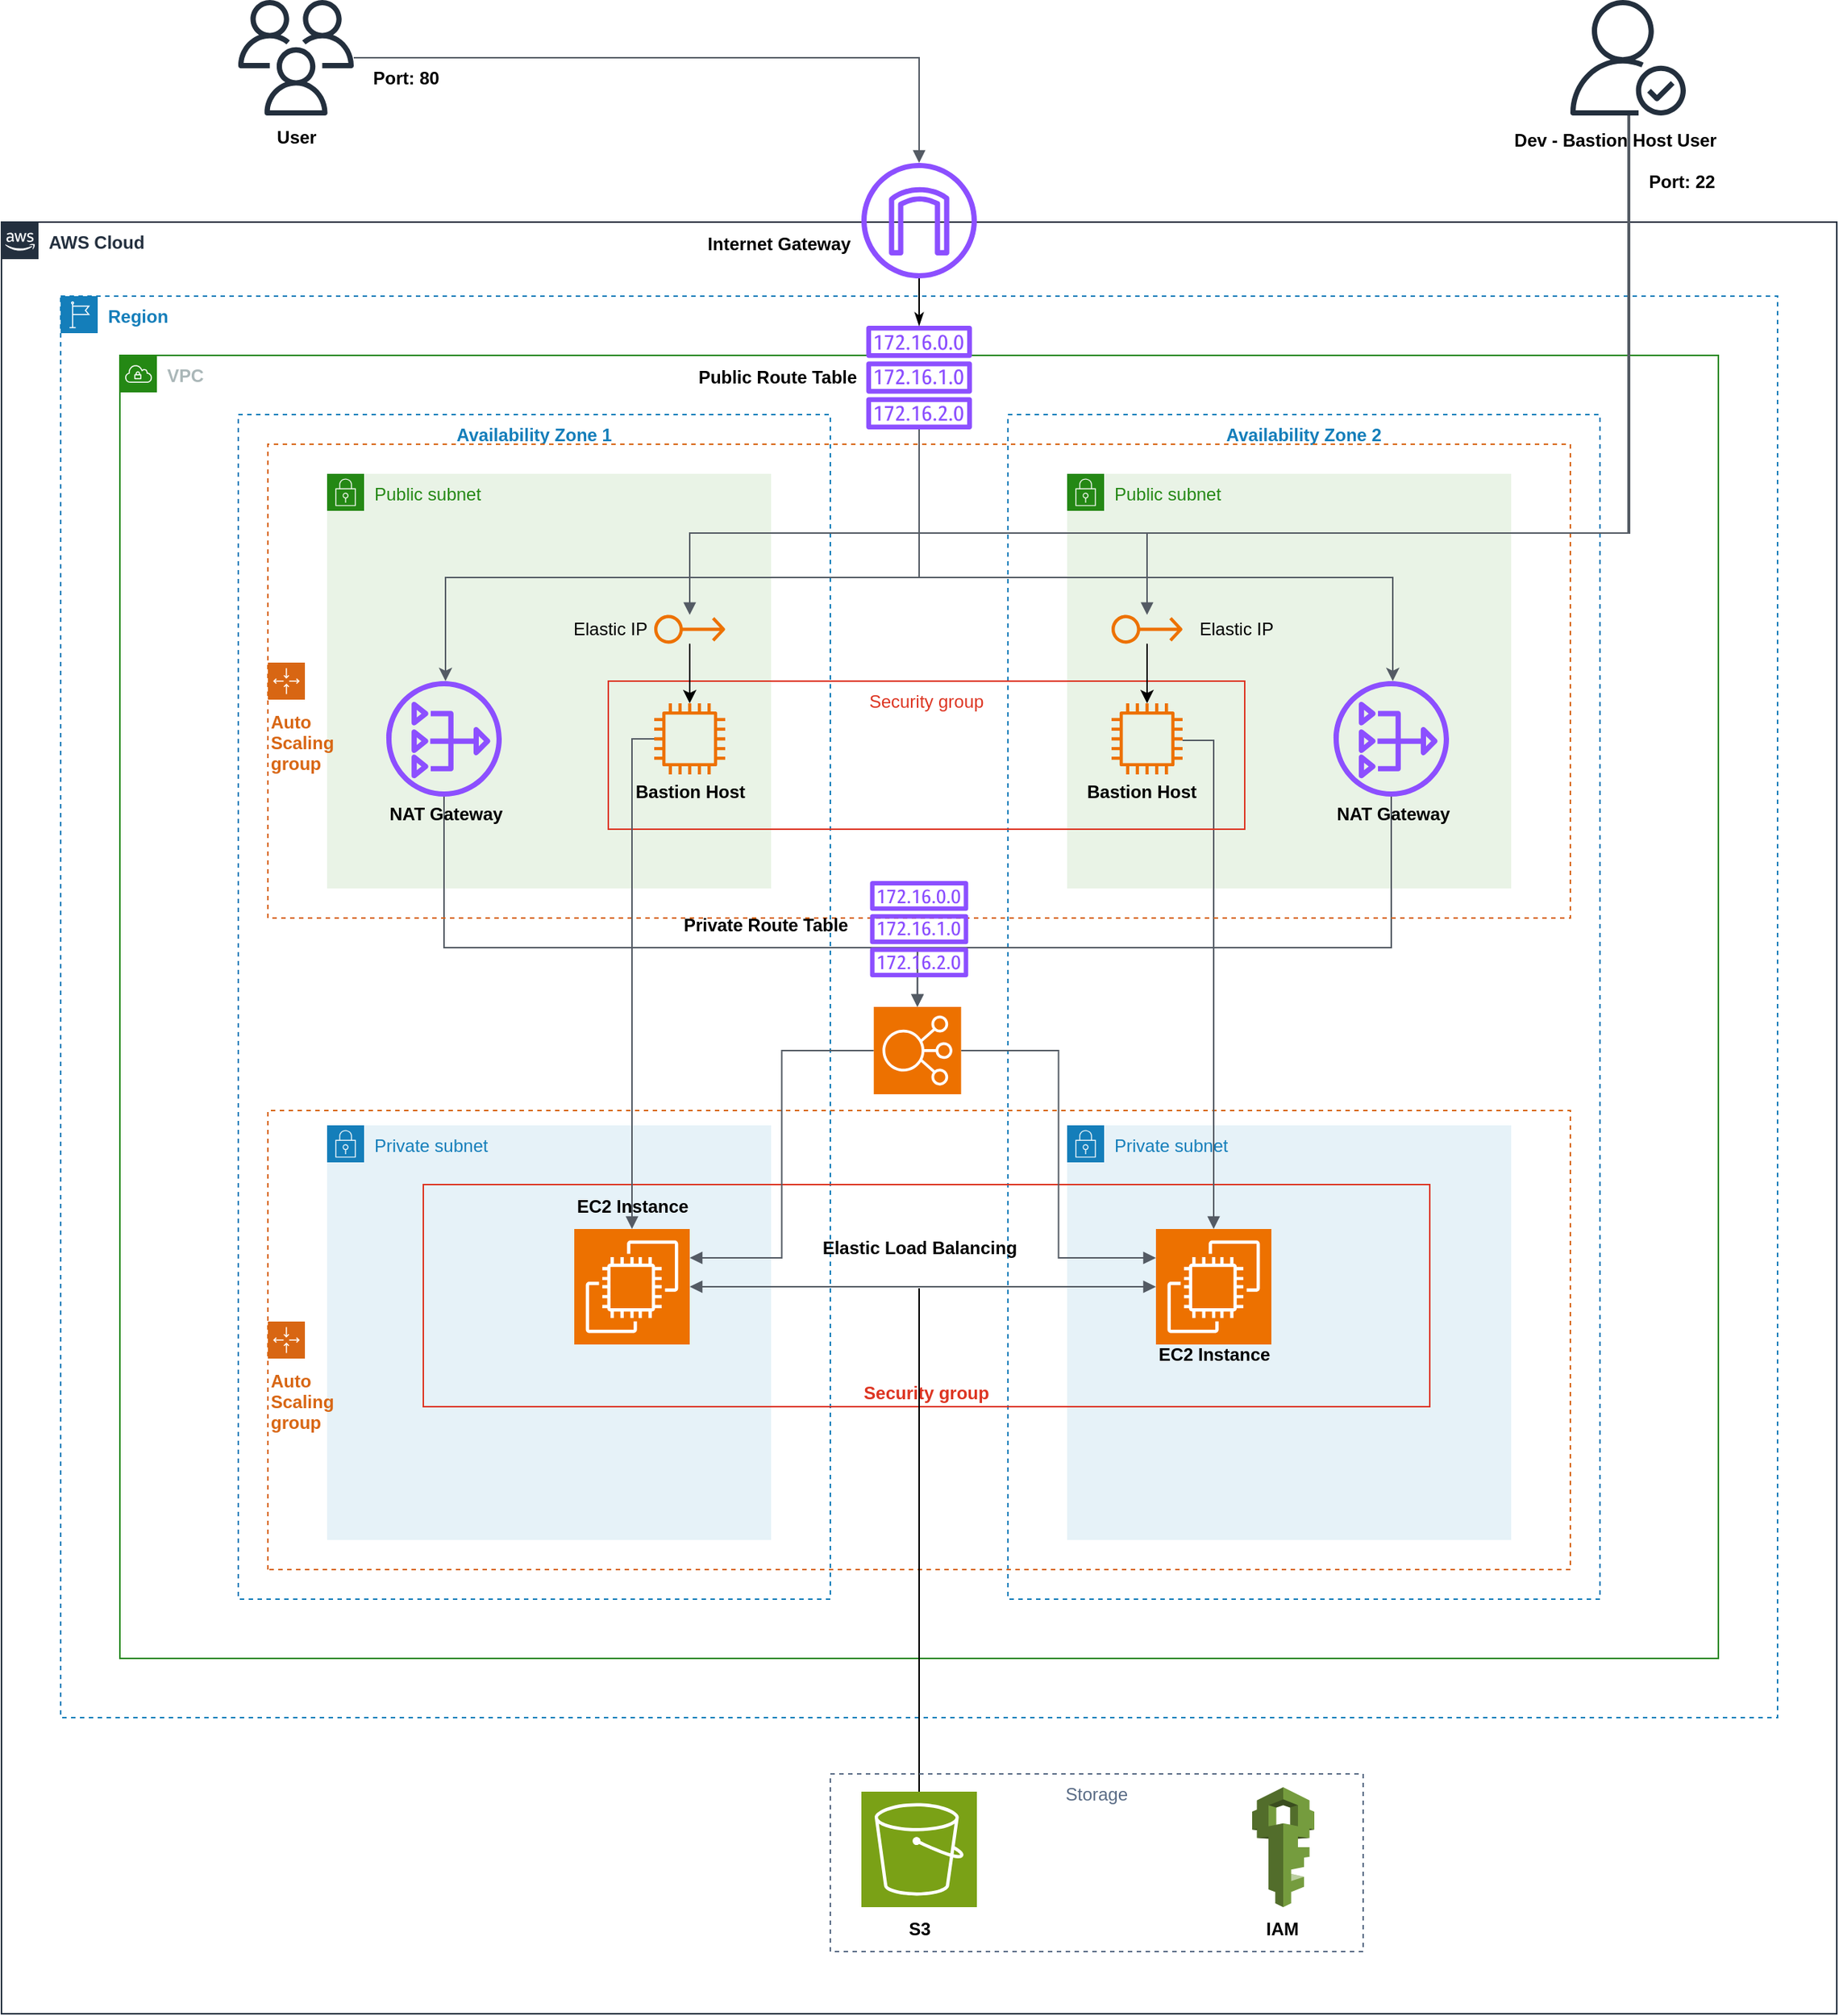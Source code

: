 <mxfile version="21.7.4" type="device">
  <diagram name="Page-1" id="vkGQn7WxQ3L01sFnEOGI">
    <mxGraphModel dx="2293" dy="984" grid="1" gridSize="10" guides="1" tooltips="1" connect="1" arrows="1" fold="1" page="1" pageScale="1" pageWidth="850" pageHeight="1100" math="0" shadow="0">
      <root>
        <mxCell id="0" />
        <mxCell id="1" parent="0" />
        <mxCell id="5cvoMpTRVd37yO0GErrh-1" value="&lt;b&gt;AWS Cloud&lt;/b&gt;" style="points=[[0,0],[0.25,0],[0.5,0],[0.75,0],[1,0],[1,0.25],[1,0.5],[1,0.75],[1,1],[0.75,1],[0.5,1],[0.25,1],[0,1],[0,0.75],[0,0.5],[0,0.25]];outlineConnect=0;gradientColor=none;html=1;whiteSpace=wrap;fontSize=12;fontStyle=0;container=1;pointerEvents=0;collapsible=0;recursiveResize=0;shape=mxgraph.aws4.group;grIcon=mxgraph.aws4.group_aws_cloud_alt;strokeColor=#232F3E;fillColor=none;verticalAlign=top;align=left;spacingLeft=30;fontColor=#232F3E;dashed=0;" vertex="1" parent="1">
          <mxGeometry x="-40" y="150" width="1240" height="1210" as="geometry" />
        </mxCell>
        <mxCell id="5cvoMpTRVd37yO0GErrh-3" value="&lt;b&gt;VPC&lt;/b&gt;" style="points=[[0,0],[0.25,0],[0.5,0],[0.75,0],[1,0],[1,0.25],[1,0.5],[1,0.75],[1,1],[0.75,1],[0.5,1],[0.25,1],[0,1],[0,0.75],[0,0.5],[0,0.25]];outlineConnect=0;gradientColor=none;html=1;whiteSpace=wrap;fontSize=12;fontStyle=0;container=1;pointerEvents=0;collapsible=0;recursiveResize=0;shape=mxgraph.aws4.group;grIcon=mxgraph.aws4.group_vpc;strokeColor=#248814;fillColor=none;verticalAlign=top;align=left;spacingLeft=30;fontColor=#AAB7B8;dashed=0;" vertex="1" parent="5cvoMpTRVd37yO0GErrh-1">
          <mxGeometry x="80" y="90" width="1080" height="880" as="geometry" />
        </mxCell>
        <mxCell id="5cvoMpTRVd37yO0GErrh-11" value="&lt;b&gt;Region&lt;/b&gt;" style="points=[[0,0],[0.25,0],[0.5,0],[0.75,0],[1,0],[1,0.25],[1,0.5],[1,0.75],[1,1],[0.75,1],[0.5,1],[0.25,1],[0,1],[0,0.75],[0,0.5],[0,0.25]];outlineConnect=0;gradientColor=none;html=1;whiteSpace=wrap;fontSize=12;fontStyle=0;container=1;pointerEvents=0;collapsible=0;recursiveResize=0;shape=mxgraph.aws4.group;grIcon=mxgraph.aws4.group_region;strokeColor=#147EBA;fillColor=none;verticalAlign=top;align=left;spacingLeft=30;fontColor=#147EBA;dashed=1;" vertex="1" parent="5cvoMpTRVd37yO0GErrh-1">
          <mxGeometry x="40" y="50" width="1160" height="960" as="geometry" />
        </mxCell>
        <mxCell id="5cvoMpTRVd37yO0GErrh-5" value="&lt;b&gt;Availability Zone 1&lt;/b&gt;" style="fillColor=none;strokeColor=#147EBA;dashed=1;verticalAlign=top;fontStyle=0;fontColor=#147EBA;whiteSpace=wrap;html=1;" vertex="1" parent="5cvoMpTRVd37yO0GErrh-11">
          <mxGeometry x="120" y="80" width="400" height="800" as="geometry" />
        </mxCell>
        <mxCell id="5cvoMpTRVd37yO0GErrh-7" value="Public subnet" style="points=[[0,0],[0.25,0],[0.5,0],[0.75,0],[1,0],[1,0.25],[1,0.5],[1,0.75],[1,1],[0.75,1],[0.5,1],[0.25,1],[0,1],[0,0.75],[0,0.5],[0,0.25]];outlineConnect=0;gradientColor=none;html=1;whiteSpace=wrap;fontSize=12;fontStyle=0;container=1;pointerEvents=0;collapsible=0;recursiveResize=0;shape=mxgraph.aws4.group;grIcon=mxgraph.aws4.group_security_group;grStroke=0;strokeColor=#248814;fillColor=#E9F3E6;verticalAlign=top;align=left;spacingLeft=30;fontColor=#248814;dashed=0;" vertex="1" parent="5cvoMpTRVd37yO0GErrh-11">
          <mxGeometry x="180" y="120" width="300" height="280" as="geometry" />
        </mxCell>
        <mxCell id="5cvoMpTRVd37yO0GErrh-9" value="Private subnet" style="points=[[0,0],[0.25,0],[0.5,0],[0.75,0],[1,0],[1,0.25],[1,0.5],[1,0.75],[1,1],[0.75,1],[0.5,1],[0.25,1],[0,1],[0,0.75],[0,0.5],[0,0.25]];outlineConnect=0;gradientColor=none;html=1;whiteSpace=wrap;fontSize=12;fontStyle=0;container=1;pointerEvents=0;collapsible=0;recursiveResize=0;shape=mxgraph.aws4.group;grIcon=mxgraph.aws4.group_security_group;grStroke=0;strokeColor=#147EBA;fillColor=#E6F2F8;verticalAlign=top;align=left;spacingLeft=30;fontColor=#147EBA;dashed=0;" vertex="1" parent="5cvoMpTRVd37yO0GErrh-11">
          <mxGeometry x="180" y="560" width="300" height="280" as="geometry" />
        </mxCell>
        <mxCell id="5cvoMpTRVd37yO0GErrh-6" value="&lt;b&gt;Availability Zone 2&lt;/b&gt;" style="fillColor=none;strokeColor=#147EBA;dashed=1;verticalAlign=top;fontStyle=0;fontColor=#147EBA;whiteSpace=wrap;html=1;" vertex="1" parent="5cvoMpTRVd37yO0GErrh-11">
          <mxGeometry x="640" y="80" width="400" height="800" as="geometry" />
        </mxCell>
        <mxCell id="5cvoMpTRVd37yO0GErrh-8" value="Public subnet" style="points=[[0,0],[0.25,0],[0.5,0],[0.75,0],[1,0],[1,0.25],[1,0.5],[1,0.75],[1,1],[0.75,1],[0.5,1],[0.25,1],[0,1],[0,0.75],[0,0.5],[0,0.25]];outlineConnect=0;gradientColor=none;html=1;whiteSpace=wrap;fontSize=12;fontStyle=0;container=1;pointerEvents=0;collapsible=0;recursiveResize=0;shape=mxgraph.aws4.group;grIcon=mxgraph.aws4.group_security_group;grStroke=0;strokeColor=#248814;fillColor=#E9F3E6;verticalAlign=top;align=left;spacingLeft=30;fontColor=#248814;dashed=0;" vertex="1" parent="5cvoMpTRVd37yO0GErrh-11">
          <mxGeometry x="680" y="120" width="300" height="280" as="geometry" />
        </mxCell>
        <mxCell id="5cvoMpTRVd37yO0GErrh-28" value="" style="sketch=0;outlineConnect=0;fontColor=#232F3E;gradientColor=none;fillColor=#ED7100;strokeColor=none;dashed=0;verticalLabelPosition=bottom;verticalAlign=top;align=center;html=1;fontSize=12;fontStyle=0;aspect=fixed;pointerEvents=1;shape=mxgraph.aws4.instance2;" vertex="1" parent="5cvoMpTRVd37yO0GErrh-8">
          <mxGeometry x="30" y="155" width="48" height="48" as="geometry" />
        </mxCell>
        <mxCell id="5cvoMpTRVd37yO0GErrh-10" value="Private subnet" style="points=[[0,0],[0.25,0],[0.5,0],[0.75,0],[1,0],[1,0.25],[1,0.5],[1,0.75],[1,1],[0.75,1],[0.5,1],[0.25,1],[0,1],[0,0.75],[0,0.5],[0,0.25]];outlineConnect=0;gradientColor=none;html=1;whiteSpace=wrap;fontSize=12;fontStyle=0;container=1;pointerEvents=0;collapsible=0;recursiveResize=0;shape=mxgraph.aws4.group;grIcon=mxgraph.aws4.group_security_group;grStroke=0;strokeColor=#147EBA;fillColor=#E6F2F8;verticalAlign=top;align=left;spacingLeft=30;fontColor=#147EBA;dashed=0;" vertex="1" parent="5cvoMpTRVd37yO0GErrh-11">
          <mxGeometry x="680" y="560" width="300" height="280" as="geometry" />
        </mxCell>
        <mxCell id="5cvoMpTRVd37yO0GErrh-31" value="" style="sketch=0;points=[[0,0,0],[0.25,0,0],[0.5,0,0],[0.75,0,0],[1,0,0],[0,1,0],[0.25,1,0],[0.5,1,0],[0.75,1,0],[1,1,0],[0,0.25,0],[0,0.5,0],[0,0.75,0],[1,0.25,0],[1,0.5,0],[1,0.75,0]];outlineConnect=0;fontColor=#232F3E;fillColor=#ED7100;strokeColor=#ffffff;dashed=0;verticalLabelPosition=bottom;verticalAlign=top;align=center;html=1;fontSize=12;fontStyle=0;aspect=fixed;shape=mxgraph.aws4.resourceIcon;resIcon=mxgraph.aws4.ec2;" vertex="1" parent="5cvoMpTRVd37yO0GErrh-11">
          <mxGeometry x="347" y="630" width="78" height="78" as="geometry" />
        </mxCell>
        <mxCell id="5cvoMpTRVd37yO0GErrh-32" value="" style="sketch=0;points=[[0,0,0],[0.25,0,0],[0.5,0,0],[0.75,0,0],[1,0,0],[0,1,0],[0.25,1,0],[0.5,1,0],[0.75,1,0],[1,1,0],[0,0.25,0],[0,0.5,0],[0,0.75,0],[1,0.25,0],[1,0.5,0],[1,0.75,0]];outlineConnect=0;fontColor=#232F3E;fillColor=#ED7100;strokeColor=#ffffff;dashed=0;verticalLabelPosition=bottom;verticalAlign=top;align=center;html=1;fontSize=12;fontStyle=0;aspect=fixed;shape=mxgraph.aws4.resourceIcon;resIcon=mxgraph.aws4.ec2;" vertex="1" parent="5cvoMpTRVd37yO0GErrh-11">
          <mxGeometry x="740" y="630" width="78" height="78" as="geometry" />
        </mxCell>
        <mxCell id="5cvoMpTRVd37yO0GErrh-38" value="" style="edgeStyle=orthogonalEdgeStyle;html=1;endArrow=block;elbow=vertical;startArrow=block;startFill=1;endFill=1;strokeColor=#545B64;rounded=0;exitX=1;exitY=0.5;exitDx=0;exitDy=0;exitPerimeter=0;entryX=0;entryY=0.5;entryDx=0;entryDy=0;entryPerimeter=0;" edge="1" parent="5cvoMpTRVd37yO0GErrh-11" source="5cvoMpTRVd37yO0GErrh-31" target="5cvoMpTRVd37yO0GErrh-32">
          <mxGeometry width="100" relative="1" as="geometry">
            <mxPoint x="530" y="660" as="sourcePoint" />
            <mxPoint x="630" y="660" as="targetPoint" />
          </mxGeometry>
        </mxCell>
        <mxCell id="5cvoMpTRVd37yO0GErrh-12" value="&lt;b&gt;&lt;br&gt;&lt;br&gt;&lt;br&gt;&lt;br&gt;Auto &lt;br&gt;Scaling &lt;br&gt;group&lt;/b&gt;" style="points=[[0,0],[0.25,0],[0.5,0],[0.75,0],[1,0],[1,0.25],[1,0.5],[1,0.75],[1,1],[0.75,1],[0.5,1],[0.25,1],[0,1],[0,0.75],[0,0.5],[0,0.25]];outlineConnect=0;gradientColor=none;html=1;whiteSpace=wrap;fontSize=12;fontStyle=0;container=1;pointerEvents=0;collapsible=0;recursiveResize=0;shape=mxgraph.aws4.groupCenter;grIcon=mxgraph.aws4.group_auto_scaling_group;grStroke=1;strokeColor=#D86613;fillColor=none;verticalAlign=middle;align=left;fontColor=#D86613;dashed=1;spacingTop=25;direction=north;" vertex="1" parent="5cvoMpTRVd37yO0GErrh-11">
          <mxGeometry x="140" y="550" width="880" height="310" as="geometry" />
        </mxCell>
        <mxCell id="5cvoMpTRVd37yO0GErrh-93" value="Elastic Load Balancing" style="text;html=1;align=center;verticalAlign=middle;resizable=0;points=[];autosize=1;strokeColor=none;fillColor=none;fontStyle=1" vertex="1" parent="5cvoMpTRVd37yO0GErrh-12">
          <mxGeometry x="365" y="78" width="150" height="30" as="geometry" />
        </mxCell>
        <mxCell id="5cvoMpTRVd37yO0GErrh-13" value="&lt;b&gt;Security group&lt;/b&gt;" style="fillColor=none;strokeColor=#DD3522;verticalAlign=bottom;fontStyle=0;fontColor=#DD3522;whiteSpace=wrap;html=1;direction=north;align=center;" vertex="1" parent="5cvoMpTRVd37yO0GErrh-12">
          <mxGeometry x="105" y="50" width="680" height="150" as="geometry" />
        </mxCell>
        <mxCell id="5cvoMpTRVd37yO0GErrh-39" value="" style="endArrow=none;html=1;rounded=0;exitX=0.5;exitY=0;exitDx=0;exitDy=0;exitPerimeter=0;" edge="1" parent="5cvoMpTRVd37yO0GErrh-11" source="5cvoMpTRVd37yO0GErrh-22">
          <mxGeometry width="50" height="50" relative="1" as="geometry">
            <mxPoint x="520" y="860" as="sourcePoint" />
            <mxPoint x="580" y="670" as="targetPoint" />
          </mxGeometry>
        </mxCell>
        <mxCell id="5cvoMpTRVd37yO0GErrh-16" value="" style="sketch=0;outlineConnect=0;fontColor=#232F3E;gradientColor=none;fillColor=#8C4FFF;strokeColor=none;dashed=0;verticalLabelPosition=bottom;verticalAlign=top;align=center;html=1;fontSize=12;fontStyle=0;aspect=fixed;pointerEvents=1;shape=mxgraph.aws4.nat_gateway;" vertex="1" parent="5cvoMpTRVd37yO0GErrh-11">
          <mxGeometry x="220" y="260" width="78" height="78" as="geometry" />
        </mxCell>
        <mxCell id="5cvoMpTRVd37yO0GErrh-45" value="" style="edgeStyle=orthogonalEdgeStyle;html=1;endArrow=block;elbow=vertical;startArrow=none;endFill=1;strokeColor=#545B64;rounded=0;entryX=0.5;entryY=0;entryDx=0;entryDy=0;entryPerimeter=0;" edge="1" parent="5cvoMpTRVd37yO0GErrh-11" source="5cvoMpTRVd37yO0GErrh-16" target="5cvoMpTRVd37yO0GErrh-94">
          <mxGeometry width="100" relative="1" as="geometry">
            <mxPoint x="370" y="380" as="sourcePoint" />
            <mxPoint x="580" y="480" as="targetPoint" />
            <Array as="points">
              <mxPoint x="259" y="440" />
              <mxPoint x="579" y="440" />
            </Array>
          </mxGeometry>
        </mxCell>
        <mxCell id="5cvoMpTRVd37yO0GErrh-46" value="" style="edgeStyle=orthogonalEdgeStyle;html=1;endArrow=block;elbow=vertical;startArrow=none;endFill=1;strokeColor=#545B64;rounded=0;entryX=0.5;entryY=0;entryDx=0;entryDy=0;entryPerimeter=0;" edge="1" parent="5cvoMpTRVd37yO0GErrh-11" source="5cvoMpTRVd37yO0GErrh-17" target="5cvoMpTRVd37yO0GErrh-94">
          <mxGeometry width="100" relative="1" as="geometry">
            <mxPoint x="790" y="430" as="sourcePoint" />
            <mxPoint x="580" y="490" as="targetPoint" />
            <Array as="points">
              <mxPoint x="899" y="440" />
              <mxPoint x="579" y="440" />
            </Array>
          </mxGeometry>
        </mxCell>
        <mxCell id="5cvoMpTRVd37yO0GErrh-49" value="" style="edgeStyle=orthogonalEdgeStyle;html=1;endArrow=block;elbow=vertical;startArrow=none;endFill=1;strokeColor=#545B64;rounded=0;entryX=0.5;entryY=0;entryDx=0;entryDy=0;entryPerimeter=0;" edge="1" parent="5cvoMpTRVd37yO0GErrh-11" source="5cvoMpTRVd37yO0GErrh-28" target="5cvoMpTRVd37yO0GErrh-32">
          <mxGeometry width="100" relative="1" as="geometry">
            <mxPoint x="820" y="450" as="sourcePoint" />
            <mxPoint x="920" y="450" as="targetPoint" />
            <Array as="points">
              <mxPoint x="779" y="300" />
            </Array>
          </mxGeometry>
        </mxCell>
        <mxCell id="5cvoMpTRVd37yO0GErrh-57" value="EC2 Instance" style="text;html=1;align=center;verticalAlign=middle;resizable=0;points=[];autosize=1;strokeColor=none;fillColor=none;fontStyle=1" vertex="1" parent="5cvoMpTRVd37yO0GErrh-11">
          <mxGeometry x="336" y="600" width="100" height="30" as="geometry" />
        </mxCell>
        <mxCell id="5cvoMpTRVd37yO0GErrh-58" value="EC2 Instance" style="text;html=1;align=center;verticalAlign=middle;resizable=0;points=[];autosize=1;strokeColor=none;fillColor=none;fontStyle=1" vertex="1" parent="5cvoMpTRVd37yO0GErrh-11">
          <mxGeometry x="729" y="700" width="100" height="30" as="geometry" />
        </mxCell>
        <mxCell id="5cvoMpTRVd37yO0GErrh-66" value="" style="edgeStyle=orthogonalEdgeStyle;html=1;endArrow=none;elbow=vertical;startArrow=classic;startFill=1;endFill=0;strokeColor=#545B64;rounded=0;" edge="1" parent="5cvoMpTRVd37yO0GErrh-11" source="5cvoMpTRVd37yO0GErrh-17" target="5cvoMpTRVd37yO0GErrh-71">
          <mxGeometry width="100" relative="1" as="geometry">
            <mxPoint x="779.0" y="205.306" as="sourcePoint" />
            <mxPoint x="580" y="160" as="targetPoint" />
            <Array as="points">
              <mxPoint x="900" y="190" />
              <mxPoint x="580" y="190" />
            </Array>
          </mxGeometry>
        </mxCell>
        <mxCell id="5cvoMpTRVd37yO0GErrh-65" value="" style="edgeStyle=orthogonalEdgeStyle;html=1;endArrow=none;elbow=vertical;startArrow=classic;startFill=1;endFill=0;strokeColor=#545B64;rounded=0;" edge="1" parent="5cvoMpTRVd37yO0GErrh-11" source="5cvoMpTRVd37yO0GErrh-16" target="5cvoMpTRVd37yO0GErrh-71">
          <mxGeometry width="100" relative="1" as="geometry">
            <mxPoint x="386.053" y="210.306" as="sourcePoint" />
            <mxPoint x="580" y="170" as="targetPoint" />
            <Array as="points">
              <mxPoint x="260" y="190" />
              <mxPoint x="580" y="190" />
            </Array>
          </mxGeometry>
        </mxCell>
        <mxCell id="5cvoMpTRVd37yO0GErrh-80" value="Public Route Table" style="text;html=1;align=center;verticalAlign=middle;resizable=0;points=[];autosize=1;strokeColor=none;fillColor=none;fontStyle=1" vertex="1" parent="5cvoMpTRVd37yO0GErrh-11">
          <mxGeometry x="419.35" y="40" width="130" height="30" as="geometry" />
        </mxCell>
        <mxCell id="5cvoMpTRVd37yO0GErrh-71" value="" style="sketch=0;outlineConnect=0;fontColor=#232F3E;gradientColor=none;fillColor=#8C4FFF;strokeColor=none;dashed=0;verticalLabelPosition=bottom;verticalAlign=top;align=center;html=1;fontSize=12;fontStyle=0;aspect=fixed;pointerEvents=1;shape=mxgraph.aws4.route_table;" vertex="1" parent="5cvoMpTRVd37yO0GErrh-11">
          <mxGeometry x="544.08" y="20" width="71.84" height="70" as="geometry" />
        </mxCell>
        <mxCell id="5cvoMpTRVd37yO0GErrh-89" value="&lt;b&gt;&lt;br&gt;&lt;br&gt;&lt;br&gt;&lt;br&gt;Auto &lt;br&gt;Scaling &lt;br&gt;group&lt;/b&gt;" style="points=[[0,0],[0.25,0],[0.5,0],[0.75,0],[1,0],[1,0.25],[1,0.5],[1,0.75],[1,1],[0.75,1],[0.5,1],[0.25,1],[0,1],[0,0.75],[0,0.5],[0,0.25]];outlineConnect=0;gradientColor=none;html=1;whiteSpace=wrap;fontSize=12;fontStyle=0;container=1;pointerEvents=0;collapsible=0;recursiveResize=0;shape=mxgraph.aws4.groupCenter;grIcon=mxgraph.aws4.group_auto_scaling_group;grStroke=1;strokeColor=#D86613;fillColor=none;verticalAlign=middle;align=left;fontColor=#D86613;dashed=1;spacingTop=25;direction=north;" vertex="1" parent="5cvoMpTRVd37yO0GErrh-11">
          <mxGeometry x="140" y="100" width="880" height="320" as="geometry" />
        </mxCell>
        <mxCell id="5cvoMpTRVd37yO0GErrh-142" value="Security group" style="fillColor=none;strokeColor=#DD3522;verticalAlign=top;fontStyle=0;fontColor=#DD3522;whiteSpace=wrap;html=1;" vertex="1" parent="5cvoMpTRVd37yO0GErrh-89">
          <mxGeometry x="230" y="160" width="430" height="100" as="geometry" />
        </mxCell>
        <mxCell id="5cvoMpTRVd37yO0GErrh-50" value="NAT Gateway" style="text;html=1;align=center;verticalAlign=middle;resizable=0;points=[];autosize=1;strokeColor=none;fillColor=none;fontStyle=1" vertex="1" parent="5cvoMpTRVd37yO0GErrh-89">
          <mxGeometry x="70" y="235" width="100" height="30" as="geometry" />
        </mxCell>
        <mxCell id="5cvoMpTRVd37yO0GErrh-67" value="" style="sketch=0;outlineConnect=0;fontColor=#232F3E;gradientColor=none;fillColor=#8C4FFF;strokeColor=none;dashed=0;verticalLabelPosition=bottom;verticalAlign=top;align=center;html=1;fontSize=12;fontStyle=0;aspect=fixed;pointerEvents=1;shape=mxgraph.aws4.route_table;" vertex="1" parent="5cvoMpTRVd37yO0GErrh-89">
          <mxGeometry x="406.65" y="295" width="66.71" height="65" as="geometry" />
        </mxCell>
        <mxCell id="5cvoMpTRVd37yO0GErrh-51" value="NAT Gateway" style="text;html=1;align=center;verticalAlign=middle;resizable=0;points=[];autosize=1;strokeColor=none;fillColor=none;fontStyle=1" vertex="1" parent="5cvoMpTRVd37yO0GErrh-89">
          <mxGeometry x="710" y="235" width="100" height="30" as="geometry" />
        </mxCell>
        <mxCell id="5cvoMpTRVd37yO0GErrh-140" value="" style="sketch=0;outlineConnect=0;fontColor=#232F3E;gradientColor=none;fillColor=#ED7100;strokeColor=none;dashed=0;verticalLabelPosition=bottom;verticalAlign=top;align=center;html=1;fontSize=12;fontStyle=0;aspect=fixed;pointerEvents=1;shape=mxgraph.aws4.instance2;" vertex="1" parent="5cvoMpTRVd37yO0GErrh-89">
          <mxGeometry x="261" y="175" width="48" height="48" as="geometry" />
        </mxCell>
        <mxCell id="5cvoMpTRVd37yO0GErrh-153" value="" style="sketch=0;outlineConnect=0;fontColor=#232F3E;gradientColor=none;fillColor=#ED7100;strokeColor=none;dashed=0;verticalLabelPosition=bottom;verticalAlign=top;align=center;html=1;fontSize=12;fontStyle=0;aspect=fixed;pointerEvents=1;shape=mxgraph.aws4.elastic_ip_address;" vertex="1" parent="5cvoMpTRVd37yO0GErrh-89">
          <mxGeometry x="570" y="115" width="48" height="20" as="geometry" />
        </mxCell>
        <mxCell id="5cvoMpTRVd37yO0GErrh-91" value="" style="edgeStyle=orthogonalEdgeStyle;html=1;endArrow=block;elbow=vertical;startArrow=none;endFill=1;strokeColor=#545B64;rounded=0;entryX=1;entryY=0.25;entryDx=0;entryDy=0;entryPerimeter=0;exitX=0;exitY=0.5;exitDx=0;exitDy=0;exitPerimeter=0;" edge="1" parent="5cvoMpTRVd37yO0GErrh-11" source="5cvoMpTRVd37yO0GErrh-94" target="5cvoMpTRVd37yO0GErrh-31">
          <mxGeometry width="100" relative="1" as="geometry">
            <mxPoint x="551" y="510" as="sourcePoint" />
            <mxPoint x="430" y="550" as="targetPoint" />
          </mxGeometry>
        </mxCell>
        <mxCell id="5cvoMpTRVd37yO0GErrh-92" value="" style="edgeStyle=orthogonalEdgeStyle;html=1;endArrow=block;elbow=vertical;startArrow=none;endFill=1;strokeColor=#545B64;rounded=0;entryX=0;entryY=0.25;entryDx=0;entryDy=0;entryPerimeter=0;exitX=1;exitY=0.5;exitDx=0;exitDy=0;exitPerimeter=0;" edge="1" parent="5cvoMpTRVd37yO0GErrh-11" source="5cvoMpTRVd37yO0GErrh-94" target="5cvoMpTRVd37yO0GErrh-32">
          <mxGeometry width="100" relative="1" as="geometry">
            <mxPoint x="609" y="509" as="sourcePoint" />
            <mxPoint x="435" y="660" as="targetPoint" />
          </mxGeometry>
        </mxCell>
        <mxCell id="5cvoMpTRVd37yO0GErrh-52" value="Bastion Host" style="text;html=1;align=center;verticalAlign=middle;resizable=0;points=[];autosize=1;strokeColor=none;fillColor=none;fontStyle=1" vertex="1" parent="5cvoMpTRVd37yO0GErrh-11">
          <mxGeometry x="680" y="320" width="100" height="30" as="geometry" />
        </mxCell>
        <mxCell id="5cvoMpTRVd37yO0GErrh-17" value="" style="sketch=0;outlineConnect=0;fontColor=#232F3E;gradientColor=none;fillColor=#8C4FFF;strokeColor=none;dashed=0;verticalLabelPosition=bottom;verticalAlign=top;align=center;html=1;fontSize=12;fontStyle=0;aspect=fixed;pointerEvents=1;shape=mxgraph.aws4.nat_gateway;" vertex="1" parent="5cvoMpTRVd37yO0GErrh-11">
          <mxGeometry x="860" y="260" width="78" height="78" as="geometry" />
        </mxCell>
        <mxCell id="5cvoMpTRVd37yO0GErrh-141" value="Bastion Host" style="text;html=1;align=center;verticalAlign=middle;resizable=0;points=[];autosize=1;strokeColor=none;fillColor=none;fontStyle=1" vertex="1" parent="5cvoMpTRVd37yO0GErrh-11">
          <mxGeometry x="375" y="320" width="100" height="30" as="geometry" />
        </mxCell>
        <mxCell id="5cvoMpTRVd37yO0GErrh-70" value="Private Route Table" style="text;html=1;align=center;verticalAlign=middle;resizable=0;points=[];autosize=1;strokeColor=none;fillColor=none;fontStyle=1" vertex="1" parent="5cvoMpTRVd37yO0GErrh-11">
          <mxGeometry x="411.0" y="410" width="130" height="30" as="geometry" />
        </mxCell>
        <mxCell id="5cvoMpTRVd37yO0GErrh-149" value="Elastic IP" style="text;html=1;align=center;verticalAlign=middle;resizable=0;points=[];autosize=1;strokeColor=none;fillColor=none;fontStyle=0" vertex="1" parent="5cvoMpTRVd37yO0GErrh-11">
          <mxGeometry x="336" y="210" width="70" height="30" as="geometry" />
        </mxCell>
        <mxCell id="5cvoMpTRVd37yO0GErrh-150" value="Elastic IP" style="text;html=1;align=center;verticalAlign=middle;resizable=0;points=[];autosize=1;strokeColor=none;fillColor=none;fontStyle=0" vertex="1" parent="5cvoMpTRVd37yO0GErrh-11">
          <mxGeometry x="759" y="210" width="70" height="30" as="geometry" />
        </mxCell>
        <mxCell id="5cvoMpTRVd37yO0GErrh-151" value="" style="edgeStyle=orthogonalEdgeStyle;html=1;endArrow=block;elbow=vertical;startArrow=none;endFill=1;strokeColor=#545B64;rounded=0;entryX=0.5;entryY=0;entryDx=0;entryDy=0;entryPerimeter=0;" edge="1" parent="5cvoMpTRVd37yO0GErrh-11" source="5cvoMpTRVd37yO0GErrh-140" target="5cvoMpTRVd37yO0GErrh-31">
          <mxGeometry width="100" relative="1" as="geometry">
            <mxPoint x="768" y="310" as="sourcePoint" />
            <mxPoint x="789" y="640" as="targetPoint" />
            <Array as="points">
              <mxPoint x="386" y="299" />
            </Array>
          </mxGeometry>
        </mxCell>
        <mxCell id="5cvoMpTRVd37yO0GErrh-155" style="edgeStyle=orthogonalEdgeStyle;rounded=0;orthogonalLoop=1;jettySize=auto;html=1;" edge="1" parent="5cvoMpTRVd37yO0GErrh-11" source="5cvoMpTRVd37yO0GErrh-152" target="5cvoMpTRVd37yO0GErrh-140">
          <mxGeometry relative="1" as="geometry" />
        </mxCell>
        <mxCell id="5cvoMpTRVd37yO0GErrh-152" value="" style="sketch=0;outlineConnect=0;fontColor=#232F3E;gradientColor=none;fillColor=#ED7100;strokeColor=none;dashed=0;verticalLabelPosition=bottom;verticalAlign=top;align=center;html=1;fontSize=12;fontStyle=0;aspect=fixed;pointerEvents=1;shape=mxgraph.aws4.elastic_ip_address;" vertex="1" parent="5cvoMpTRVd37yO0GErrh-11">
          <mxGeometry x="401" y="215" width="48" height="20" as="geometry" />
        </mxCell>
        <mxCell id="5cvoMpTRVd37yO0GErrh-160" style="edgeStyle=orthogonalEdgeStyle;rounded=0;orthogonalLoop=1;jettySize=auto;html=1;" edge="1" parent="5cvoMpTRVd37yO0GErrh-11" source="5cvoMpTRVd37yO0GErrh-153" target="5cvoMpTRVd37yO0GErrh-28">
          <mxGeometry relative="1" as="geometry" />
        </mxCell>
        <mxCell id="5cvoMpTRVd37yO0GErrh-94" value="" style="sketch=0;points=[[0,0,0],[0.25,0,0],[0.5,0,0],[0.75,0,0],[1,0,0],[0,1,0],[0.25,1,0],[0.5,1,0],[0.75,1,0],[1,1,0],[0,0.25,0],[0,0.5,0],[0,0.75,0],[1,0.25,0],[1,0.5,0],[1,0.75,0]];outlineConnect=0;fontColor=#232F3E;fillColor=#ED7100;strokeColor=#ffffff;dashed=0;verticalLabelPosition=bottom;verticalAlign=top;align=center;html=1;fontSize=12;fontStyle=0;aspect=fixed;shape=mxgraph.aws4.resourceIcon;resIcon=mxgraph.aws4.elastic_load_balancing;" vertex="1" parent="5cvoMpTRVd37yO0GErrh-11">
          <mxGeometry x="549.35" y="480" width="59" height="59" as="geometry" />
        </mxCell>
        <mxCell id="5cvoMpTRVd37yO0GErrh-59" value="Internet Gateway" style="text;html=1;align=center;verticalAlign=middle;resizable=0;points=[];autosize=1;strokeColor=none;fillColor=none;fontStyle=1" vertex="1" parent="5cvoMpTRVd37yO0GErrh-1">
          <mxGeometry x="465" width="120" height="30" as="geometry" />
        </mxCell>
        <mxCell id="5cvoMpTRVd37yO0GErrh-35" value="Storage" style="fillColor=none;strokeColor=#5A6C86;dashed=1;verticalAlign=top;fontStyle=0;fontColor=#5A6C86;whiteSpace=wrap;html=1;" vertex="1" parent="5cvoMpTRVd37yO0GErrh-1">
          <mxGeometry x="560" y="1048" width="360" height="120" as="geometry" />
        </mxCell>
        <mxCell id="5cvoMpTRVd37yO0GErrh-63" value="S3" style="text;html=1;align=center;verticalAlign=middle;resizable=0;points=[];autosize=1;strokeColor=none;fillColor=none;fontStyle=1" vertex="1" parent="5cvoMpTRVd37yO0GErrh-1">
          <mxGeometry x="600" y="1138" width="40" height="30" as="geometry" />
        </mxCell>
        <mxCell id="5cvoMpTRVd37yO0GErrh-22" value="" style="sketch=0;points=[[0,0,0],[0.25,0,0],[0.5,0,0],[0.75,0,0],[1,0,0],[0,1,0],[0.25,1,0],[0.5,1,0],[0.75,1,0],[1,1,0],[0,0.25,0],[0,0.5,0],[0,0.75,0],[1,0.25,0],[1,0.5,0],[1,0.75,0]];outlineConnect=0;fontColor=#232F3E;fillColor=#7AA116;strokeColor=#ffffff;dashed=0;verticalLabelPosition=bottom;verticalAlign=top;align=center;html=1;fontSize=12;fontStyle=0;aspect=fixed;shape=mxgraph.aws4.resourceIcon;resIcon=mxgraph.aws4.s3;" vertex="1" parent="5cvoMpTRVd37yO0GErrh-1">
          <mxGeometry x="581" y="1060" width="78" height="78" as="geometry" />
        </mxCell>
        <mxCell id="5cvoMpTRVd37yO0GErrh-34" value="" style="outlineConnect=0;dashed=0;verticalLabelPosition=bottom;verticalAlign=top;align=center;html=1;shape=mxgraph.aws3.iam;fillColor=#759C3E;gradientColor=none;" vertex="1" parent="5cvoMpTRVd37yO0GErrh-1">
          <mxGeometry x="845" y="1057" width="42" height="81" as="geometry" />
        </mxCell>
        <mxCell id="5cvoMpTRVd37yO0GErrh-64" value="IAM" style="text;html=1;align=center;verticalAlign=middle;resizable=0;points=[];autosize=1;strokeColor=none;fillColor=none;fontStyle=1" vertex="1" parent="5cvoMpTRVd37yO0GErrh-1">
          <mxGeometry x="840" y="1138" width="50" height="30" as="geometry" />
        </mxCell>
        <mxCell id="5cvoMpTRVd37yO0GErrh-14" value="" style="sketch=0;outlineConnect=0;fontColor=#232F3E;gradientColor=none;fillColor=#232F3D;strokeColor=none;dashed=0;verticalLabelPosition=bottom;verticalAlign=top;align=center;html=1;fontSize=12;fontStyle=0;aspect=fixed;pointerEvents=1;shape=mxgraph.aws4.users;" vertex="1" parent="1">
          <mxGeometry x="120" width="78" height="78" as="geometry" />
        </mxCell>
        <mxCell id="5cvoMpTRVd37yO0GErrh-44" style="edgeStyle=orthogonalEdgeStyle;rounded=0;orthogonalLoop=1;jettySize=auto;html=1;endArrow=none;endFill=0;entryX=0.5;entryY=0;entryDx=0;entryDy=0;entryPerimeter=0;" edge="1" parent="1" source="5cvoMpTRVd37yO0GErrh-18">
          <mxGeometry relative="1" as="geometry">
            <mxPoint x="580" y="210" as="targetPoint" />
          </mxGeometry>
        </mxCell>
        <mxCell id="5cvoMpTRVd37yO0GErrh-18" value="" style="sketch=0;outlineConnect=0;fontColor=#232F3E;gradientColor=none;fillColor=#8C4FFF;strokeColor=none;dashed=0;verticalLabelPosition=bottom;verticalAlign=top;align=center;html=1;fontSize=12;fontStyle=0;aspect=fixed;pointerEvents=1;shape=mxgraph.aws4.internet_gateway;" vertex="1" parent="1">
          <mxGeometry x="541" y="110" width="78" height="78" as="geometry" />
        </mxCell>
        <mxCell id="5cvoMpTRVd37yO0GErrh-41" value="" style="edgeStyle=orthogonalEdgeStyle;html=1;endArrow=block;elbow=vertical;startArrow=none;endFill=1;strokeColor=#545B64;rounded=0;" edge="1" parent="1" source="5cvoMpTRVd37yO0GErrh-14" target="5cvoMpTRVd37yO0GErrh-18">
          <mxGeometry width="100" relative="1" as="geometry">
            <mxPoint x="230" y="50" as="sourcePoint" />
            <mxPoint x="330" y="50" as="targetPoint" />
          </mxGeometry>
        </mxCell>
        <mxCell id="5cvoMpTRVd37yO0GErrh-42" value="Port: 80" style="text;html=1;align=center;verticalAlign=middle;resizable=0;points=[];autosize=1;strokeColor=none;fillColor=none;fontStyle=1" vertex="1" parent="1">
          <mxGeometry x="198" y="38" width="70" height="30" as="geometry" />
        </mxCell>
        <mxCell id="5cvoMpTRVd37yO0GErrh-61" value="User" style="text;html=1;align=center;verticalAlign=middle;resizable=0;points=[];autosize=1;strokeColor=none;fillColor=none;fontStyle=1" vertex="1" parent="1">
          <mxGeometry x="134" y="78" width="50" height="30" as="geometry" />
        </mxCell>
        <mxCell id="5cvoMpTRVd37yO0GErrh-83" value="" style="edgeStyle=orthogonalEdgeStyle;rounded=0;orthogonalLoop=1;jettySize=auto;html=1;startArrow=classicThin;startFill=1;endArrow=none;endFill=0;" edge="1" parent="1" source="5cvoMpTRVd37yO0GErrh-71" target="5cvoMpTRVd37yO0GErrh-18">
          <mxGeometry relative="1" as="geometry" />
        </mxCell>
        <mxCell id="5cvoMpTRVd37yO0GErrh-85" value="" style="sketch=0;outlineConnect=0;fontColor=#232F3E;gradientColor=none;fillColor=#232F3D;strokeColor=none;dashed=0;verticalLabelPosition=bottom;verticalAlign=top;align=center;html=1;fontSize=12;fontStyle=0;aspect=fixed;pointerEvents=1;shape=mxgraph.aws4.authenticated_user;" vertex="1" parent="1">
          <mxGeometry x="1020" width="78" height="78" as="geometry" />
        </mxCell>
        <mxCell id="5cvoMpTRVd37yO0GErrh-86" value="Dev - Bastion Host User" style="text;html=1;align=center;verticalAlign=middle;resizable=0;points=[];autosize=1;strokeColor=none;fillColor=none;fontStyle=1" vertex="1" parent="1">
          <mxGeometry x="970" y="80" width="160" height="30" as="geometry" />
        </mxCell>
        <mxCell id="5cvoMpTRVd37yO0GErrh-144" value="" style="edgeStyle=orthogonalEdgeStyle;html=1;endArrow=block;elbow=vertical;startArrow=none;endFill=1;strokeColor=#545B64;rounded=0;" edge="1" parent="1" source="5cvoMpTRVd37yO0GErrh-85" target="5cvoMpTRVd37yO0GErrh-152">
          <mxGeometry width="100" relative="1" as="geometry">
            <mxPoint x="1040" y="80" as="sourcePoint" />
            <mxPoint x="273" y="320" as="targetPoint" />
            <Array as="points">
              <mxPoint x="1060" y="360" />
              <mxPoint x="425" y="360" />
            </Array>
          </mxGeometry>
        </mxCell>
        <mxCell id="5cvoMpTRVd37yO0GErrh-87" value="" style="edgeStyle=orthogonalEdgeStyle;html=1;endArrow=block;elbow=vertical;startArrow=none;endFill=1;strokeColor=#545B64;rounded=0;" edge="1" parent="1" source="5cvoMpTRVd37yO0GErrh-85" target="5cvoMpTRVd37yO0GErrh-153">
          <mxGeometry width="100" relative="1" as="geometry">
            <mxPoint x="1060" y="80" as="sourcePoint" />
            <mxPoint x="734" y="410" as="targetPoint" />
            <Array as="points">
              <mxPoint x="1059" y="360" />
              <mxPoint x="734" y="360" />
            </Array>
          </mxGeometry>
        </mxCell>
        <mxCell id="5cvoMpTRVd37yO0GErrh-161" value="&lt;b&gt;Port: 22&lt;/b&gt;" style="text;html=1;align=center;verticalAlign=middle;resizable=0;points=[];autosize=1;strokeColor=none;fillColor=none;" vertex="1" parent="1">
          <mxGeometry x="1060" y="108" width="70" height="30" as="geometry" />
        </mxCell>
      </root>
    </mxGraphModel>
  </diagram>
</mxfile>
